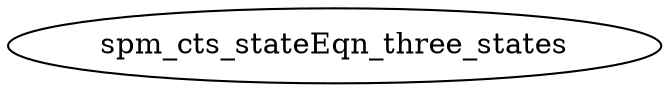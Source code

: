 /* Created by mdot for Matlab */
digraph m2html {

  spm_cts_stateEqn_three_states [URL="spm_cts_stateEqn_three_states.html"];
}